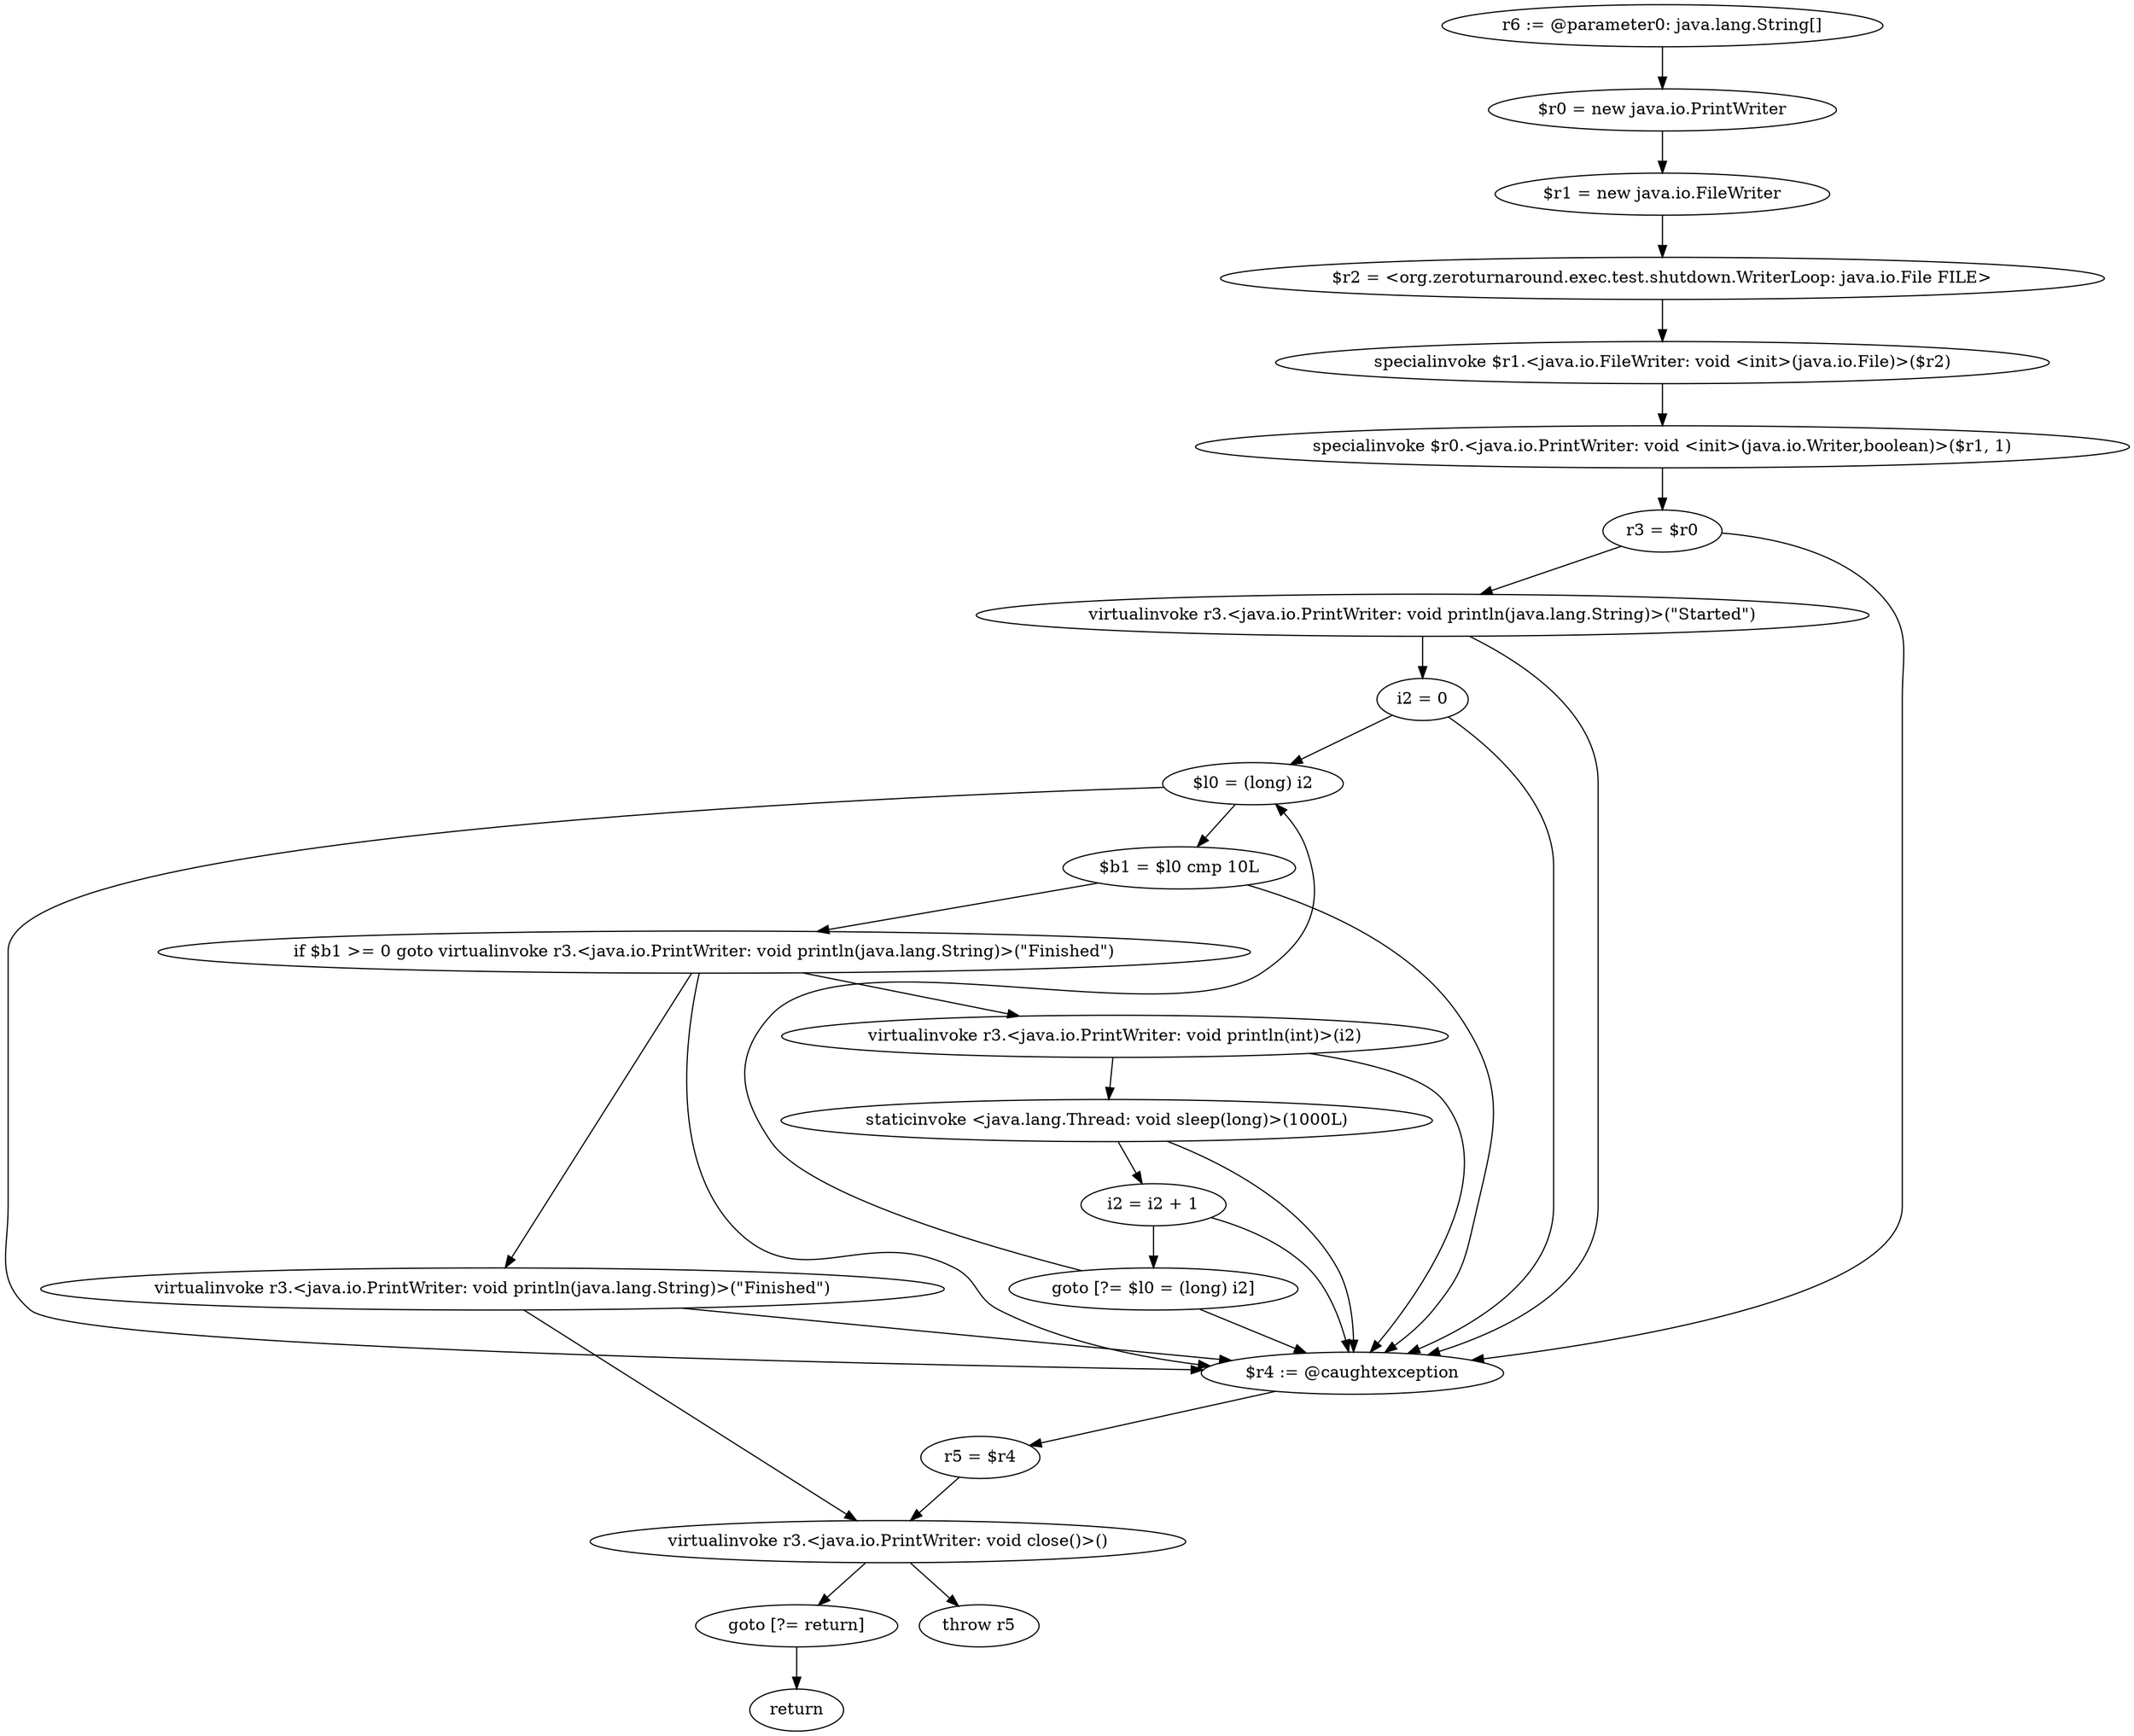 digraph "unitGraph" {
    "r6 := @parameter0: java.lang.String[]"
    "$r0 = new java.io.PrintWriter"
    "$r1 = new java.io.FileWriter"
    "$r2 = <org.zeroturnaround.exec.test.shutdown.WriterLoop: java.io.File FILE>"
    "specialinvoke $r1.<java.io.FileWriter: void <init>(java.io.File)>($r2)"
    "specialinvoke $r0.<java.io.PrintWriter: void <init>(java.io.Writer,boolean)>($r1, 1)"
    "r3 = $r0"
    "virtualinvoke r3.<java.io.PrintWriter: void println(java.lang.String)>(\"Started\")"
    "i2 = 0"
    "$l0 = (long) i2"
    "$b1 = $l0 cmp 10L"
    "if $b1 >= 0 goto virtualinvoke r3.<java.io.PrintWriter: void println(java.lang.String)>(\"Finished\")"
    "virtualinvoke r3.<java.io.PrintWriter: void println(int)>(i2)"
    "staticinvoke <java.lang.Thread: void sleep(long)>(1000L)"
    "i2 = i2 + 1"
    "goto [?= $l0 = (long) i2]"
    "virtualinvoke r3.<java.io.PrintWriter: void println(java.lang.String)>(\"Finished\")"
    "virtualinvoke r3.<java.io.PrintWriter: void close()>()"
    "goto [?= return]"
    "$r4 := @caughtexception"
    "r5 = $r4"
    "throw r5"
    "return"
    "r6 := @parameter0: java.lang.String[]"->"$r0 = new java.io.PrintWriter";
    "$r0 = new java.io.PrintWriter"->"$r1 = new java.io.FileWriter";
    "$r1 = new java.io.FileWriter"->"$r2 = <org.zeroturnaround.exec.test.shutdown.WriterLoop: java.io.File FILE>";
    "$r2 = <org.zeroturnaround.exec.test.shutdown.WriterLoop: java.io.File FILE>"->"specialinvoke $r1.<java.io.FileWriter: void <init>(java.io.File)>($r2)";
    "specialinvoke $r1.<java.io.FileWriter: void <init>(java.io.File)>($r2)"->"specialinvoke $r0.<java.io.PrintWriter: void <init>(java.io.Writer,boolean)>($r1, 1)";
    "specialinvoke $r0.<java.io.PrintWriter: void <init>(java.io.Writer,boolean)>($r1, 1)"->"r3 = $r0";
    "r3 = $r0"->"virtualinvoke r3.<java.io.PrintWriter: void println(java.lang.String)>(\"Started\")";
    "r3 = $r0"->"$r4 := @caughtexception";
    "virtualinvoke r3.<java.io.PrintWriter: void println(java.lang.String)>(\"Started\")"->"i2 = 0";
    "virtualinvoke r3.<java.io.PrintWriter: void println(java.lang.String)>(\"Started\")"->"$r4 := @caughtexception";
    "i2 = 0"->"$l0 = (long) i2";
    "i2 = 0"->"$r4 := @caughtexception";
    "$l0 = (long) i2"->"$b1 = $l0 cmp 10L";
    "$l0 = (long) i2"->"$r4 := @caughtexception";
    "$b1 = $l0 cmp 10L"->"if $b1 >= 0 goto virtualinvoke r3.<java.io.PrintWriter: void println(java.lang.String)>(\"Finished\")";
    "$b1 = $l0 cmp 10L"->"$r4 := @caughtexception";
    "if $b1 >= 0 goto virtualinvoke r3.<java.io.PrintWriter: void println(java.lang.String)>(\"Finished\")"->"virtualinvoke r3.<java.io.PrintWriter: void println(int)>(i2)";
    "if $b1 >= 0 goto virtualinvoke r3.<java.io.PrintWriter: void println(java.lang.String)>(\"Finished\")"->"virtualinvoke r3.<java.io.PrintWriter: void println(java.lang.String)>(\"Finished\")";
    "if $b1 >= 0 goto virtualinvoke r3.<java.io.PrintWriter: void println(java.lang.String)>(\"Finished\")"->"$r4 := @caughtexception";
    "virtualinvoke r3.<java.io.PrintWriter: void println(int)>(i2)"->"staticinvoke <java.lang.Thread: void sleep(long)>(1000L)";
    "virtualinvoke r3.<java.io.PrintWriter: void println(int)>(i2)"->"$r4 := @caughtexception";
    "staticinvoke <java.lang.Thread: void sleep(long)>(1000L)"->"i2 = i2 + 1";
    "staticinvoke <java.lang.Thread: void sleep(long)>(1000L)"->"$r4 := @caughtexception";
    "i2 = i2 + 1"->"goto [?= $l0 = (long) i2]";
    "i2 = i2 + 1"->"$r4 := @caughtexception";
    "goto [?= $l0 = (long) i2]"->"$l0 = (long) i2";
    "goto [?= $l0 = (long) i2]"->"$r4 := @caughtexception";
    "virtualinvoke r3.<java.io.PrintWriter: void println(java.lang.String)>(\"Finished\")"->"virtualinvoke r3.<java.io.PrintWriter: void close()>()";
    "virtualinvoke r3.<java.io.PrintWriter: void println(java.lang.String)>(\"Finished\")"->"$r4 := @caughtexception";
    "virtualinvoke r3.<java.io.PrintWriter: void close()>()"->"goto [?= return]";
    "goto [?= return]"->"return";
    "$r4 := @caughtexception"->"r5 = $r4";
    "r5 = $r4"->"virtualinvoke r3.<java.io.PrintWriter: void close()>()";
    "virtualinvoke r3.<java.io.PrintWriter: void close()>()"->"throw r5";
}
